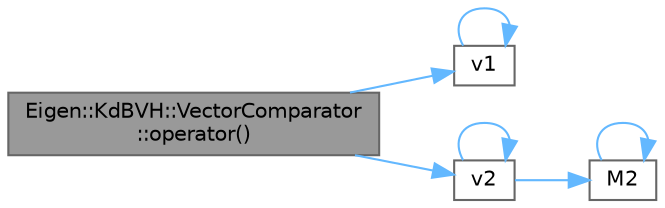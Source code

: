 digraph "Eigen::KdBVH::VectorComparator::operator()"
{
 // LATEX_PDF_SIZE
  bgcolor="transparent";
  edge [fontname=Helvetica,fontsize=10,labelfontname=Helvetica,labelfontsize=10];
  node [fontname=Helvetica,fontsize=10,shape=box,height=0.2,width=0.4];
  rankdir="LR";
  Node1 [id="Node000001",label="Eigen::KdBVH::VectorComparator\l::operator()",height=0.2,width=0.4,color="gray40", fillcolor="grey60", style="filled", fontcolor="black",tooltip=" "];
  Node1 -> Node2 [id="edge7_Node000001_Node000002",color="steelblue1",style="solid",tooltip=" "];
  Node2 [id="Node000002",label="v1",height=0.2,width=0.4,color="grey40", fillcolor="white", style="filled",URL="$_tutorial___reshape_mat2_vec_8cpp.html#a10bd710692c91bc238f2e1da77730678",tooltip=" "];
  Node2 -> Node2 [id="edge8_Node000002_Node000002",color="steelblue1",style="solid",tooltip=" "];
  Node1 -> Node3 [id="edge9_Node000001_Node000003",color="steelblue1",style="solid",tooltip=" "];
  Node3 [id="Node000003",label="v2",height=0.2,width=0.4,color="grey40", fillcolor="white", style="filled",URL="$_tutorial___reshape_mat2_vec_8cpp.html#a3eb30a79de469336df46f4f5f0bfb84f",tooltip=" "];
  Node3 -> Node4 [id="edge10_Node000003_Node000004",color="steelblue1",style="solid",tooltip=" "];
  Node4 [id="Node000004",label="M2",height=0.2,width=0.4,color="grey40", fillcolor="white", style="filled",URL="$_tutorial___reshape_mat2_mat_8cpp.html#ae3dc3553f10a3c3e5d701dc35895d1e4",tooltip=" "];
  Node4 -> Node4 [id="edge11_Node000004_Node000004",color="steelblue1",style="solid",tooltip=" "];
  Node3 -> Node3 [id="edge12_Node000003_Node000003",color="steelblue1",style="solid",tooltip=" "];
}
